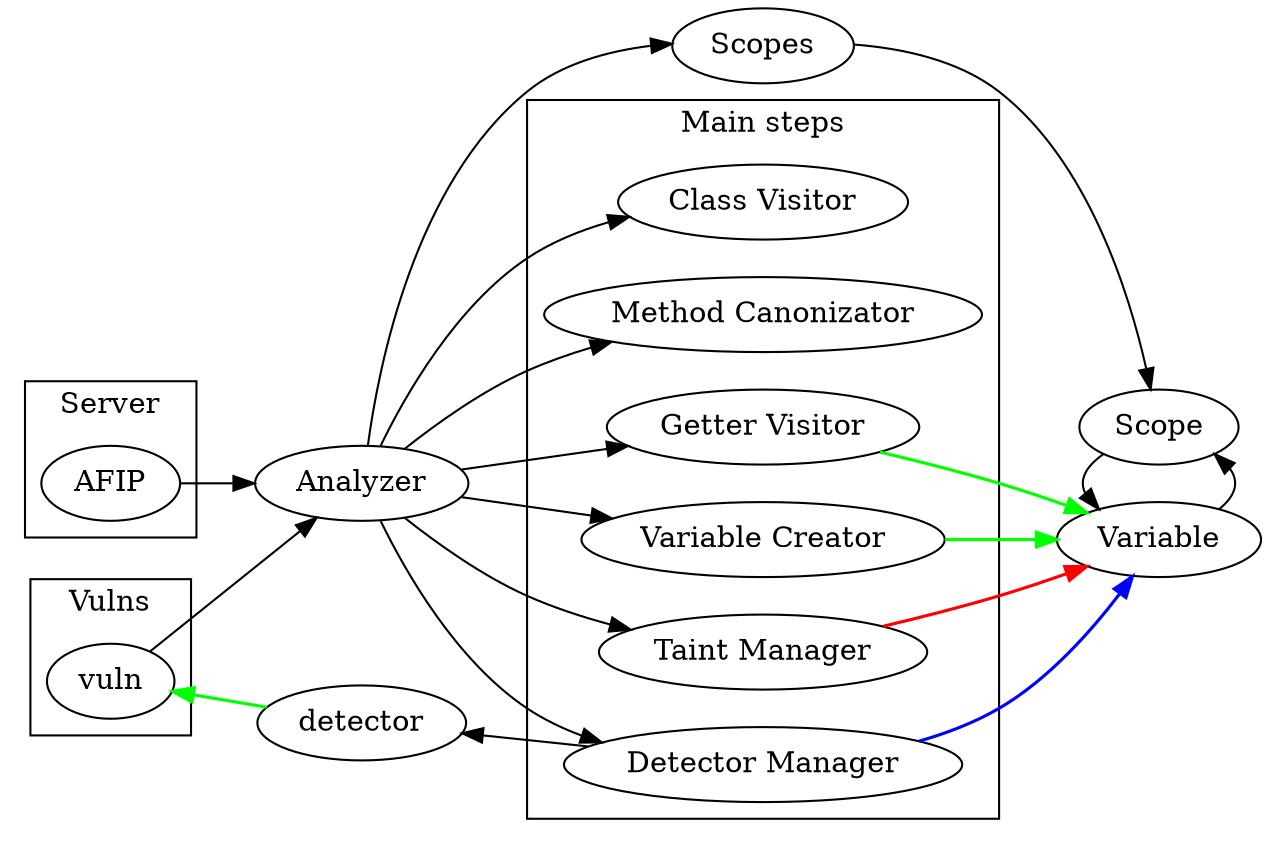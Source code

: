 strict digraph Architechture {
    rankdir="LR";
    subgraph cluster_server {
        label="Server"
        AFIP;
    }
    subgraph cluster_main {
        label="Main steps";
        "Class Visitor"; 
        "Method Canonizator";
        "Getter Visitor"; 
        "Variable Creator";
        "Taint Manager"; 
        "Detector Manager";
    }
    subgraph cluster_detectors {
        label="Detectors "
        detector;
    }
    subgraph cluster_vulns {
        label="Vulns"
        vuln;
    }
    AFIP->Analyzer;
    Analyzer->"Class Visitor";
    Analyzer->"Method Canonizator";
    Analyzer->"Getter Visitor";
    Analyzer->"Variable Creator";
    Analyzer->"Taint Manager"
    Analyzer->"Detector Manager";
    "Getter Visitor"->Variable[color="green",penwidth=1.5];
    "Variable Creator"->Variable[color="green",penwidth=1.5];
    Scopes->Scope;
    Variable->Scope;
    Scope->Variable;
    "Taint Manager"->Variable[color="red",penwidth=1.5];
    "Detector Manager"->Variable[color="blue",penwidth=1.5];
    "Detector Manager"->detector;
    detector->vuln[color="green",penwidth=1.5];
    Analyzer->Scopes;
    vuln->Analyzer;

    {rank=same; Analyzer detector}
    {rank=same; Scope Variable}
}
